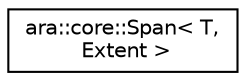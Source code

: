 digraph "Graphical Class Hierarchy"
{
 // LATEX_PDF_SIZE
  edge [fontname="Helvetica",fontsize="10",labelfontname="Helvetica",labelfontsize="10"];
  node [fontname="Helvetica",fontsize="10",shape=record];
  rankdir="LR";
  Node0 [label="ara::core::Span\< T,\l Extent \>",height=0.2,width=0.4,color="black", fillcolor="white", style="filled",URL="$classara_1_1core_1_1Span.html",tooltip="A view over a contiguous sequence of objects."];
}

